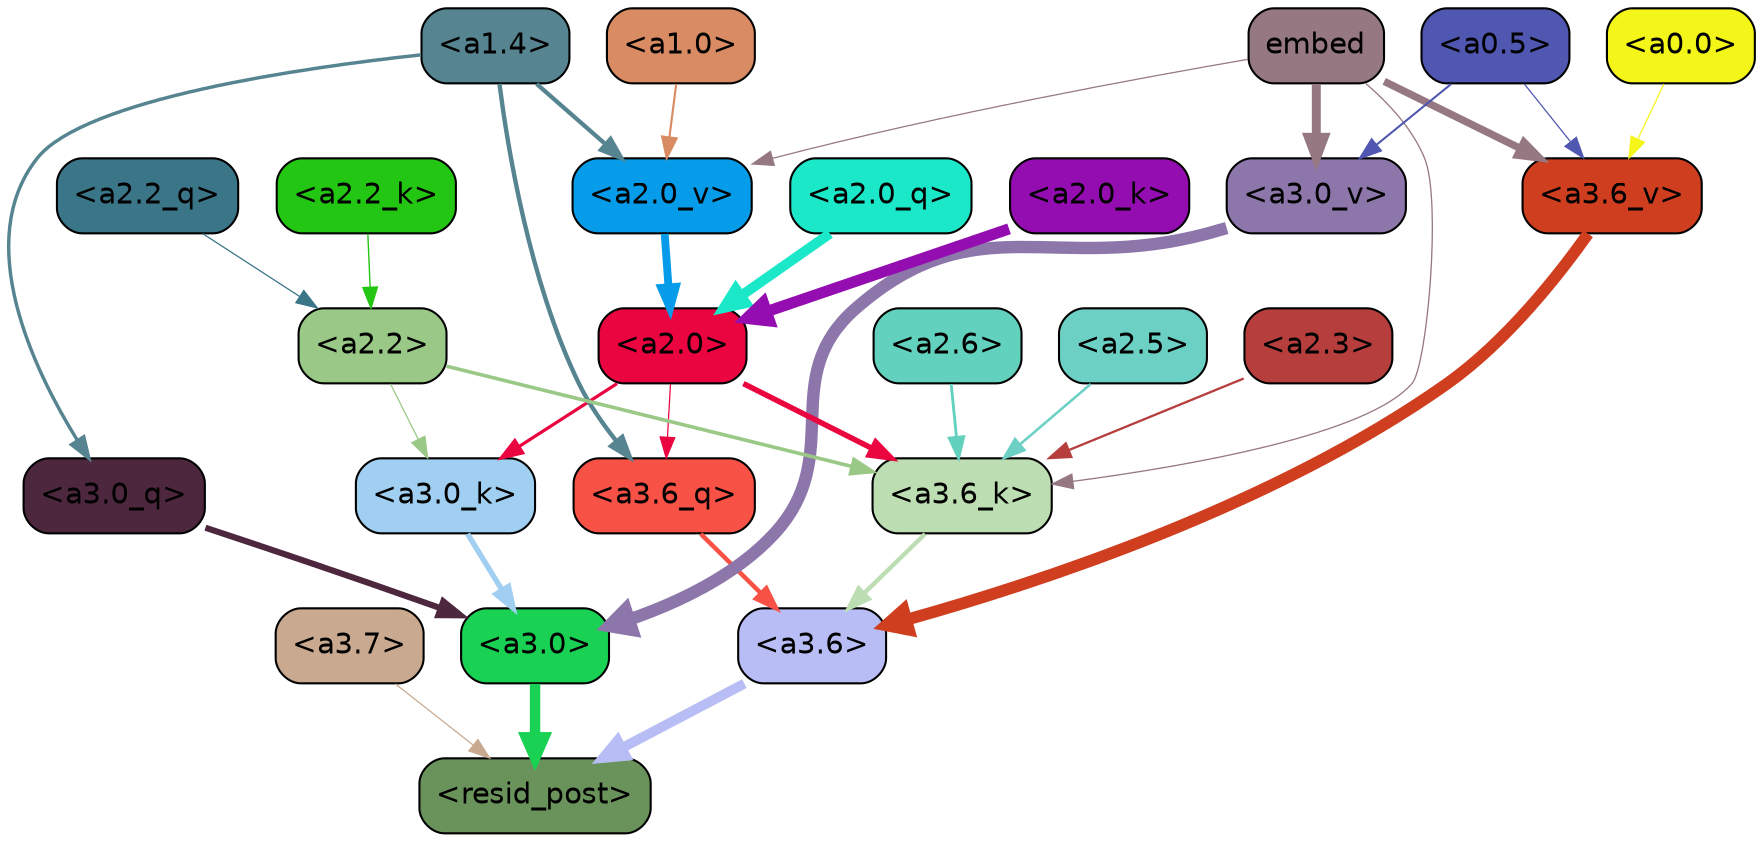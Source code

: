 strict digraph "" {
	graph [bgcolor=transparent,
		layout=dot,
		overlap=false,
		splines=true
	];
	"<a3.7>"	[color=black,
		fillcolor="#c9aa90",
		fontname=Helvetica,
		shape=box,
		style="filled, rounded"];
	"<resid_post>"	[color=black,
		fillcolor="#6a925b",
		fontname=Helvetica,
		shape=box,
		style="filled, rounded"];
	"<a3.7>" -> "<resid_post>"	[color="#c9aa90",
		penwidth=0.6];
	"<a3.6>"	[color=black,
		fillcolor="#b8bef5",
		fontname=Helvetica,
		shape=box,
		style="filled, rounded"];
	"<a3.6>" -> "<resid_post>"	[color="#b8bef5",
		penwidth=4.748674273490906];
	"<a3.0>"	[color=black,
		fillcolor="#19d254",
		fontname=Helvetica,
		shape=box,
		style="filled, rounded"];
	"<a3.0>" -> "<resid_post>"	[color="#19d254",
		penwidth=5.004031300544739];
	"<a3.6_q>"	[color=black,
		fillcolor="#f85145",
		fontname=Helvetica,
		shape=box,
		style="filled, rounded"];
	"<a3.6_q>" -> "<a3.6>"	[color="#f85145",
		penwidth=2.1656854450702667];
	"<a3.0_q>"	[color=black,
		fillcolor="#4d273e",
		fontname=Helvetica,
		shape=box,
		style="filled, rounded"];
	"<a3.0_q>" -> "<a3.0>"	[color="#4d273e",
		penwidth=2.95696559548378];
	"<a3.6_k>"	[color=black,
		fillcolor="#bddeb2",
		fontname=Helvetica,
		shape=box,
		style="filled, rounded"];
	"<a3.6_k>" -> "<a3.6>"	[color="#bddeb2",
		penwidth=2.086437076330185];
	"<a3.0_k>"	[color=black,
		fillcolor="#a0cff1",
		fontname=Helvetica,
		shape=box,
		style="filled, rounded"];
	"<a3.0_k>" -> "<a3.0>"	[color="#a0cff1",
		penwidth=2.5988530814647675];
	"<a3.6_v>"	[color=black,
		fillcolor="#d03e20",
		fontname=Helvetica,
		shape=box,
		style="filled, rounded"];
	"<a3.6_v>" -> "<a3.6>"	[color="#d03e20",
		penwidth=5.669987380504608];
	"<a3.0_v>"	[color=black,
		fillcolor="#8c76aa",
		fontname=Helvetica,
		shape=box,
		style="filled, rounded"];
	"<a3.0_v>" -> "<a3.0>"	[color="#8c76aa",
		penwidth=5.9515902400016785];
	"<a2.0>"	[color=black,
		fillcolor="#ea0440",
		fontname=Helvetica,
		shape=box,
		style="filled, rounded"];
	"<a2.0>" -> "<a3.6_q>"	[color="#ea0440",
		penwidth=0.6];
	"<a2.0>" -> "<a3.6_k>"	[color="#ea0440",
		penwidth=2.6423546075820923];
	"<a2.0>" -> "<a3.0_k>"	[color="#ea0440",
		penwidth=1.5482127666473389];
	"<a1.4>"	[color=black,
		fillcolor="#568490",
		fontname=Helvetica,
		shape=box,
		style="filled, rounded"];
	"<a1.4>" -> "<a3.6_q>"	[color="#568490",
		penwidth=2.1035547256469727];
	"<a1.4>" -> "<a3.0_q>"	[color="#568490",
		penwidth=1.6541699171066284];
	"<a2.0_v>"	[color=black,
		fillcolor="#079ce9",
		fontname=Helvetica,
		shape=box,
		style="filled, rounded"];
	"<a1.4>" -> "<a2.0_v>"	[color="#568490",
		penwidth=2.048949420452118];
	"<a2.6>"	[color=black,
		fillcolor="#62d1bd",
		fontname=Helvetica,
		shape=box,
		style="filled, rounded"];
	"<a2.6>" -> "<a3.6_k>"	[color="#62d1bd",
		penwidth=1.3718644380569458];
	"<a2.5>"	[color=black,
		fillcolor="#6dd0c4",
		fontname=Helvetica,
		shape=box,
		style="filled, rounded"];
	"<a2.5>" -> "<a3.6_k>"	[color="#6dd0c4",
		penwidth=1.231603980064392];
	"<a2.3>"	[color=black,
		fillcolor="#b63f3e",
		fontname=Helvetica,
		shape=box,
		style="filled, rounded"];
	"<a2.3>" -> "<a3.6_k>"	[color="#b63f3e",
		penwidth=1.1117559671401978];
	"<a2.2>"	[color=black,
		fillcolor="#9ac886",
		fontname=Helvetica,
		shape=box,
		style="filled, rounded"];
	"<a2.2>" -> "<a3.6_k>"	[color="#9ac886",
		penwidth=1.7315057516098022];
	"<a2.2>" -> "<a3.0_k>"	[color="#9ac886",
		penwidth=0.6];
	embed	[color=black,
		fillcolor="#967882",
		fontname=Helvetica,
		shape=box,
		style="filled, rounded"];
	embed -> "<a3.6_k>"	[color="#967882",
		penwidth=0.6229734420776367];
	embed -> "<a3.6_v>"	[color="#967882",
		penwidth=3.56406831741333];
	embed -> "<a3.0_v>"	[color="#967882",
		penwidth=4.293717980384827];
	embed -> "<a2.0_v>"	[color="#967882",
		penwidth=0.6];
	"<a0.5>"	[color=black,
		fillcolor="#5057b0",
		fontname=Helvetica,
		shape=box,
		style="filled, rounded"];
	"<a0.5>" -> "<a3.6_v>"	[color="#5057b0",
		penwidth=0.6];
	"<a0.5>" -> "<a3.0_v>"	[color="#5057b0",
		penwidth=0.9916514158248901];
	"<a0.0>"	[color=black,
		fillcolor="#f4f519",
		fontname=Helvetica,
		shape=box,
		style="filled, rounded"];
	"<a0.0>" -> "<a3.6_v>"	[color="#f4f519",
		penwidth=0.6];
	"<a2.2_q>"	[color=black,
		fillcolor="#3a7588",
		fontname=Helvetica,
		shape=box,
		style="filled, rounded"];
	"<a2.2_q>" -> "<a2.2>"	[color="#3a7588",
		penwidth=0.6068362593650818];
	"<a2.0_q>"	[color=black,
		fillcolor="#1be7c9",
		fontname=Helvetica,
		shape=box,
		style="filled, rounded"];
	"<a2.0_q>" -> "<a2.0>"	[color="#1be7c9",
		penwidth=4.801594913005829];
	"<a2.2_k>"	[color=black,
		fillcolor="#23c612",
		fontname=Helvetica,
		shape=box,
		style="filled, rounded"];
	"<a2.2_k>" -> "<a2.2>"	[color="#23c612",
		penwidth=0.6648573875427246];
	"<a2.0_k>"	[color=black,
		fillcolor="#940db0",
		fontname=Helvetica,
		shape=box,
		style="filled, rounded"];
	"<a2.0_k>" -> "<a2.0>"	[color="#940db0",
		penwidth=5.364346981048584];
	"<a2.0_v>" -> "<a2.0>"	[color="#079ce9",
		penwidth=3.76983106136322];
	"<a1.0>"	[color=black,
		fillcolor="#d98b63",
		fontname=Helvetica,
		shape=box,
		style="filled, rounded"];
	"<a1.0>" -> "<a2.0_v>"	[color="#d98b63",
		penwidth=1.0333166718482971];
}
